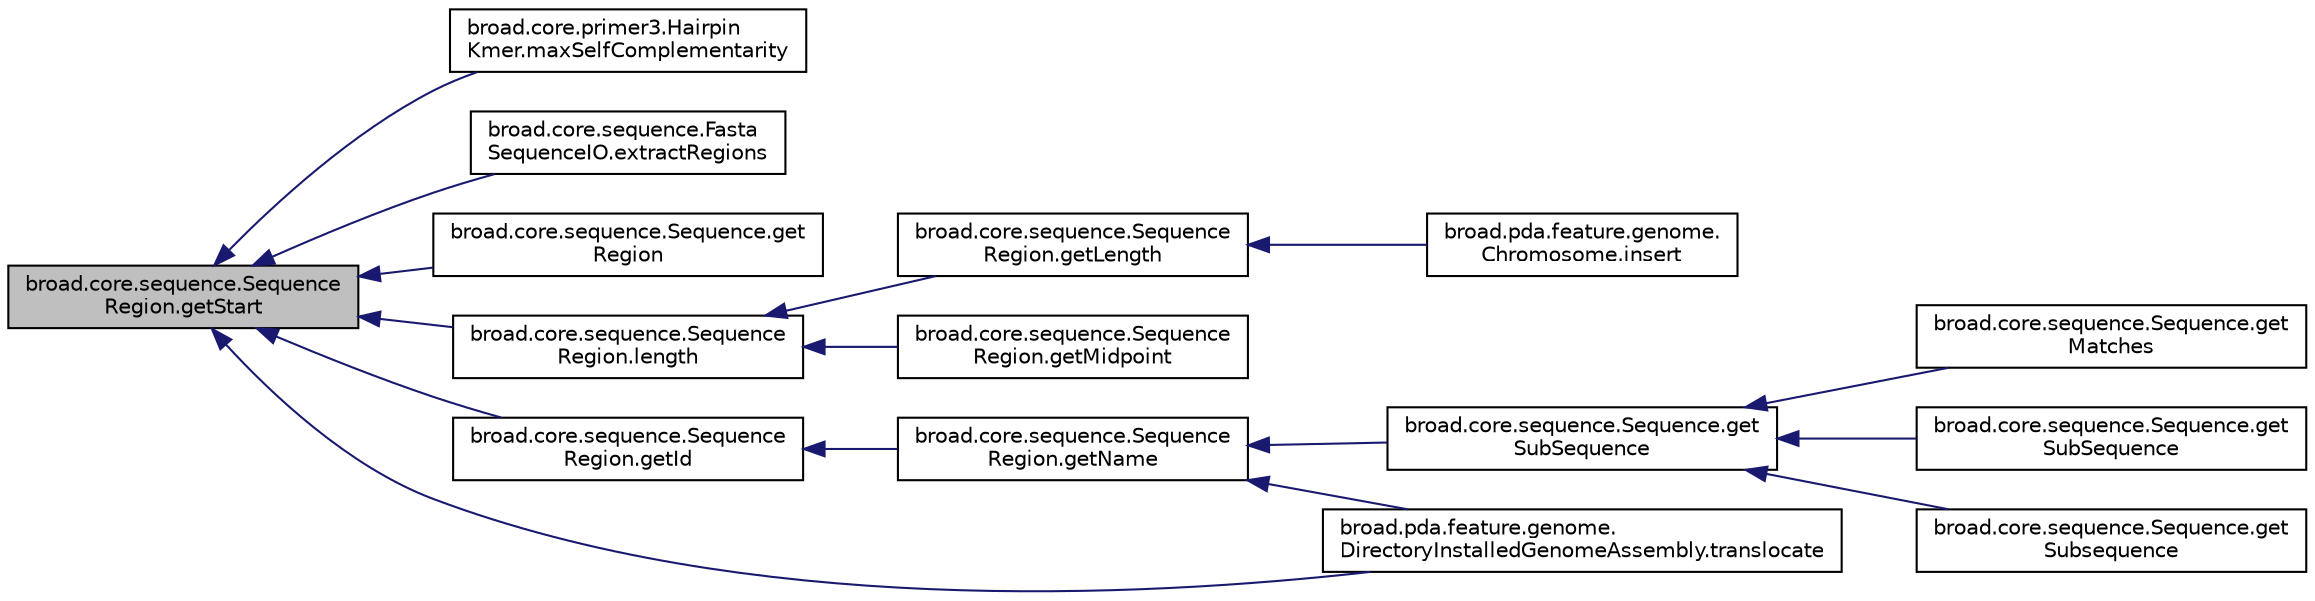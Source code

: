 digraph "broad.core.sequence.SequenceRegion.getStart"
{
  edge [fontname="Helvetica",fontsize="10",labelfontname="Helvetica",labelfontsize="10"];
  node [fontname="Helvetica",fontsize="10",shape=record];
  rankdir="LR";
  Node1 [label="broad.core.sequence.Sequence\lRegion.getStart",height=0.2,width=0.4,color="black", fillcolor="grey75", style="filled" fontcolor="black"];
  Node1 -> Node2 [dir="back",color="midnightblue",fontsize="10",style="solid",fontname="Helvetica"];
  Node2 [label="broad.core.primer3.Hairpin\lKmer.maxSelfComplementarity",height=0.2,width=0.4,color="black", fillcolor="white", style="filled",URL="$classbroad_1_1core_1_1primer3_1_1_hairpin_kmer.html#ada34732d5709df1afba5b4064bd0353a"];
  Node1 -> Node3 [dir="back",color="midnightblue",fontsize="10",style="solid",fontname="Helvetica"];
  Node3 [label="broad.core.sequence.Fasta\lSequenceIO.extractRegions",height=0.2,width=0.4,color="black", fillcolor="white", style="filled",URL="$classbroad_1_1core_1_1sequence_1_1_fasta_sequence_i_o.html#a1dc3bdc056f3b5abf31667bac3cca310"];
  Node1 -> Node4 [dir="back",color="midnightblue",fontsize="10",style="solid",fontname="Helvetica"];
  Node4 [label="broad.core.sequence.Sequence.get\lRegion",height=0.2,width=0.4,color="black", fillcolor="white", style="filled",URL="$classbroad_1_1core_1_1sequence_1_1_sequence.html#aedcfb7c619bf8d261062e3005f1b23f8"];
  Node1 -> Node5 [dir="back",color="midnightblue",fontsize="10",style="solid",fontname="Helvetica"];
  Node5 [label="broad.core.sequence.Sequence\lRegion.length",height=0.2,width=0.4,color="black", fillcolor="white", style="filled",URL="$classbroad_1_1core_1_1sequence_1_1_sequence_region.html#a29a5e3028670cb9095a5181e2b2b191b"];
  Node5 -> Node6 [dir="back",color="midnightblue",fontsize="10",style="solid",fontname="Helvetica"];
  Node6 [label="broad.core.sequence.Sequence\lRegion.getLength",height=0.2,width=0.4,color="black", fillcolor="white", style="filled",URL="$classbroad_1_1core_1_1sequence_1_1_sequence_region.html#a73892ab0e9b260c5f518481a47fdba82"];
  Node6 -> Node7 [dir="back",color="midnightblue",fontsize="10",style="solid",fontname="Helvetica"];
  Node7 [label="broad.pda.feature.genome.\lChromosome.insert",height=0.2,width=0.4,color="black", fillcolor="white", style="filled",URL="$classbroad_1_1pda_1_1feature_1_1genome_1_1_chromosome.html#ab295584fcacd051aaf615cffc19376ea"];
  Node5 -> Node8 [dir="back",color="midnightblue",fontsize="10",style="solid",fontname="Helvetica"];
  Node8 [label="broad.core.sequence.Sequence\lRegion.getMidpoint",height=0.2,width=0.4,color="black", fillcolor="white", style="filled",URL="$classbroad_1_1core_1_1sequence_1_1_sequence_region.html#a2349bf9ffd84ef978ecc06e0db1804d4"];
  Node1 -> Node9 [dir="back",color="midnightblue",fontsize="10",style="solid",fontname="Helvetica"];
  Node9 [label="broad.core.sequence.Sequence\lRegion.getId",height=0.2,width=0.4,color="black", fillcolor="white", style="filled",URL="$classbroad_1_1core_1_1sequence_1_1_sequence_region.html#a3a81800b533cb2f0a880c5158741ebd0"];
  Node9 -> Node10 [dir="back",color="midnightblue",fontsize="10",style="solid",fontname="Helvetica"];
  Node10 [label="broad.core.sequence.Sequence\lRegion.getName",height=0.2,width=0.4,color="black", fillcolor="white", style="filled",URL="$classbroad_1_1core_1_1sequence_1_1_sequence_region.html#abe729e8af2a1d244f41ddf93373ca829"];
  Node10 -> Node11 [dir="back",color="midnightblue",fontsize="10",style="solid",fontname="Helvetica"];
  Node11 [label="broad.core.sequence.Sequence.get\lSubSequence",height=0.2,width=0.4,color="black", fillcolor="white", style="filled",URL="$classbroad_1_1core_1_1sequence_1_1_sequence.html#ab03732869550e07296a989208b50c100"];
  Node11 -> Node12 [dir="back",color="midnightblue",fontsize="10",style="solid",fontname="Helvetica"];
  Node12 [label="broad.core.sequence.Sequence.get\lMatches",height=0.2,width=0.4,color="black", fillcolor="white", style="filled",URL="$classbroad_1_1core_1_1sequence_1_1_sequence.html#a69dcd323117fd945585a71236ffef9e9"];
  Node11 -> Node13 [dir="back",color="midnightblue",fontsize="10",style="solid",fontname="Helvetica"];
  Node13 [label="broad.core.sequence.Sequence.get\lSubSequence",height=0.2,width=0.4,color="black", fillcolor="white", style="filled",URL="$classbroad_1_1core_1_1sequence_1_1_sequence.html#a5af216e57b3a21de28ff79b81a51af25"];
  Node11 -> Node14 [dir="back",color="midnightblue",fontsize="10",style="solid",fontname="Helvetica"];
  Node14 [label="broad.core.sequence.Sequence.get\lSubsequence",height=0.2,width=0.4,color="black", fillcolor="white", style="filled",URL="$classbroad_1_1core_1_1sequence_1_1_sequence.html#aea523aacfd70e1301e61ce005db9fd68"];
  Node10 -> Node15 [dir="back",color="midnightblue",fontsize="10",style="solid",fontname="Helvetica"];
  Node15 [label="broad.pda.feature.genome.\lDirectoryInstalledGenomeAssembly.translocate",height=0.2,width=0.4,color="black", fillcolor="white", style="filled",URL="$classbroad_1_1pda_1_1feature_1_1genome_1_1_directory_installed_genome_assembly.html#ac15ba0b30a7ba5d2829da1bd873c7a53"];
  Node1 -> Node15 [dir="back",color="midnightblue",fontsize="10",style="solid",fontname="Helvetica"];
}

